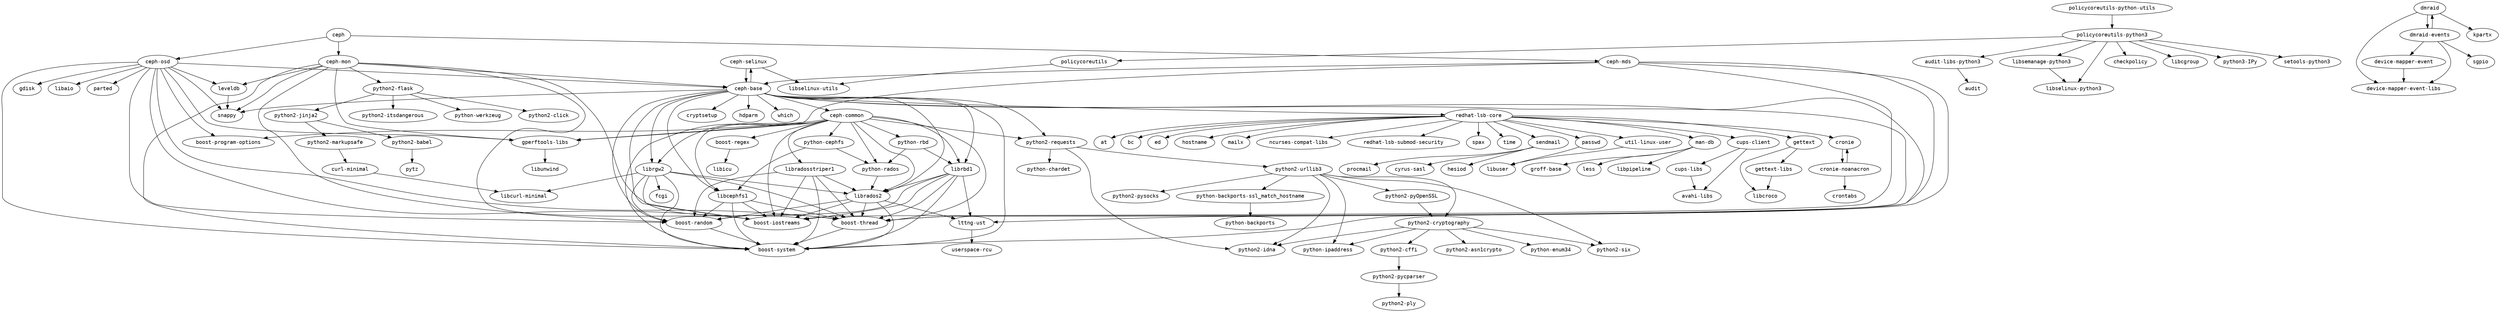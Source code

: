 strict digraph G {
node [fontname=monospace];
  "audit-libs-python3" -> "audit";
  "boost-random" -> "boost-system";
  "boost-regex" -> "libicu";
  "boost-thread" -> "boost-system";
  "ceph-base" -> "boost-iostreams";
  "ceph-base" -> "boost-random";
  "ceph-base" -> "boost-system";
  "ceph-base" -> "boost-thread";
  "ceph-base" -> "ceph-common";
  "ceph-base" -> "ceph-selinux";
  "ceph-base" -> "cryptsetup";
  "ceph-base" -> "hdparm";
  "ceph-base" -> "libcephfs1";
  "ceph-base" -> "librados2";
  "ceph-base" -> "librbd1";
  "ceph-base" -> "librgw2";
  "ceph-base" -> "lttng-ust";
  "ceph-base" -> "python2-requests";
  "ceph-base" -> "redhat-lsb-core";
  "ceph-base" -> "snappy";
  "ceph-base" -> "which";
  "ceph" -> "ceph-mds";
  "ceph" -> "ceph-mon";
  "ceph" -> "ceph-osd";
  "ceph-common" -> "boost-iostreams";
  "ceph-common" -> "boost-program-options";
  "ceph-common" -> "boost-regex";
  "ceph-common" -> "boost-system";
  "ceph-common" -> "boost-thread";
  "ceph-common" -> "gperftools-libs";
  "ceph-common" -> "libcephfs1";
  "ceph-common" -> "librados2";
  "ceph-common" -> "libradosstriper1";
  "ceph-common" -> "librbd1";
  "ceph-common" -> "librgw2";
  "ceph-common" -> "python2-requests";
  "ceph-common" -> "python-cephfs";
  "ceph-common" -> "python-rados";
  "ceph-common" -> "python-rbd";
  "ceph-mds" -> "boost-iostreams";
  "ceph-mds" -> "boost-system";
  "ceph-mds" -> "boost-thread";
  "ceph-mds" -> "ceph-base";
  "ceph-mds" -> "gperftools-libs";
  "ceph-mon" -> "boost-iostreams";
  "ceph-mon" -> "boost-random";
  "ceph-mon" -> "boost-system";
  "ceph-mon" -> "boost-thread";
  "ceph-mon" -> "ceph-base";
  "ceph-mon" -> "gperftools-libs";
  "ceph-mon" -> "leveldb";
  "ceph-mon" -> "python2-flask";
  "ceph-mon" -> "snappy";
  "ceph-osd" -> "boost-iostreams";
  "ceph-osd" -> "boost-program-options";
  "ceph-osd" -> "boost-random";
  "ceph-osd" -> "boost-system";
  "ceph-osd" -> "boost-thread";
  "ceph-osd" -> "ceph-base";
  "ceph-osd" -> "gdisk";
  "ceph-osd" -> "gperftools-libs";
  "ceph-osd" -> "leveldb";
  "ceph-osd" -> "libaio";
  "ceph-osd" -> "parted";
  "ceph-osd" -> "snappy";
  "ceph-selinux" -> "ceph-base";
  "ceph-selinux" -> "libselinux-utils";
  "cronie" -> "cronie-noanacron";
  "cronie-noanacron" -> "cronie";
  "cronie-noanacron" -> "crontabs";
  "cups-client" -> "avahi-libs";
  "cups-client" -> "cups-libs";
  "cups-libs" -> "avahi-libs";
  "curl-minimal" -> "libcurl-minimal";
  "device-mapper-event" -> "device-mapper-event-libs";
  "dmraid" -> "device-mapper-event-libs";
  "dmraid" -> "dmraid-events";
  "dmraid-events" -> "device-mapper-event";
  "dmraid-events" -> "device-mapper-event-libs";
  "dmraid-events" -> "dmraid";
  "dmraid-events" -> "sgpio";
  "dmraid" -> "kpartx";
  "gettext" -> "gettext-libs";
  "gettext" -> "libcroco";
  "gettext-libs" -> "libcroco";
  "gperftools-libs" -> "libunwind";
  "leveldb" -> "snappy";
  "libcephfs1" -> "boost-iostreams";
  "libcephfs1" -> "boost-random";
  "libcephfs1" -> "boost-system";
  "libcephfs1" -> "boost-thread";
  "librados2" -> "boost-iostreams";
  "librados2" -> "boost-random";
  "librados2" -> "boost-system";
  "librados2" -> "boost-thread";
  "librados2" -> "lttng-ust";
  "libradosstriper1" -> "boost-iostreams";
  "libradosstriper1" -> "boost-random";
  "libradosstriper1" -> "boost-system";
  "libradosstriper1" -> "boost-thread";
  "libradosstriper1" -> "librados2";
  "librbd1" -> "boost-iostreams";
  "librbd1" -> "boost-random";
  "librbd1" -> "boost-system";
  "librbd1" -> "boost-thread";
  "librbd1" -> "librados2";
  "librbd1" -> "lttng-ust";
  "librgw2" -> "boost-iostreams";
  "librgw2" -> "boost-random";
  "librgw2" -> "boost-system";
  "librgw2" -> "boost-thread";
  "librgw2" -> "fcgi";
  "librgw2" -> "libcurl-minimal";
  "librgw2" -> "librados2";
  "libsemanage-python3" -> "libselinux-python3";
  "lttng-ust" -> "userspace-rcu";
  "man-db" -> "groff-base";
  "man-db" -> "less";
  "man-db" -> "libpipeline";
  "passwd" -> "libuser";
  "policycoreutils" -> "libselinux-utils";
  "policycoreutils-python3" -> "audit-libs-python3";
  "policycoreutils-python3" -> "checkpolicy";
  "policycoreutils-python3" -> "libcgroup";
  "policycoreutils-python3" -> "libselinux-python3";
  "policycoreutils-python3" -> "libsemanage-python3";
  "policycoreutils-python3" -> "policycoreutils";
  "policycoreutils-python3" -> "python3-IPy";
  "policycoreutils-python3" -> "setools-python3";
  "policycoreutils-python-utils" -> "policycoreutils-python3";
  "python2-babel" -> "pytz";
  "python2-cffi" -> "python2-pycparser";
  "python2-cryptography" -> "python2-asn1crypto";
  "python2-cryptography" -> "python2-cffi";
  "python2-cryptography" -> "python2-idna";
  "python2-cryptography" -> "python2-six";
  "python2-cryptography" -> "python-enum34";
  "python2-cryptography" -> "python-ipaddress";
  "python2-flask" -> "python2-click";
  "python2-flask" -> "python2-itsdangerous";
  "python2-flask" -> "python2-jinja2";
  "python2-flask" -> "python-werkzeug";
  "python2-jinja2" -> "python2-babel";
  "python2-jinja2" -> "python2-markupsafe";
  "python2-markupsafe" -> "curl-minimal";
  "python2-pycparser" -> "python2-ply";
  "python2-pyOpenSSL" -> "python2-cryptography";
  "python2-requests" -> "python2-idna";
  "python2-requests" -> "python2-urllib3";
  "python2-requests" -> "python-chardet";
  "python2-urllib3" -> "python2-cryptography";
  "python2-urllib3" -> "python2-idna";
  "python2-urllib3" -> "python2-pyOpenSSL";
  "python2-urllib3" -> "python2-pysocks";
  "python2-urllib3" -> "python2-six";
  "python2-urllib3" -> "python-backports-ssl_match_hostname";
  "python2-urllib3" -> "python-ipaddress";
  "python-backports-ssl_match_hostname" -> "python-backports";
  "python-cephfs" -> "libcephfs1";
  "python-cephfs" -> "python-rados";
  "python-rados" -> "librados2";
  "python-rbd" -> "librbd1";
  "python-rbd" -> "python-rados";
  "redhat-lsb-core" -> "at";
  "redhat-lsb-core" -> "bc";
  "redhat-lsb-core" -> "cronie";
  "redhat-lsb-core" -> "cups-client";
  "redhat-lsb-core" -> "ed";
  "redhat-lsb-core" -> "gettext";
  "redhat-lsb-core" -> "hostname";
  "redhat-lsb-core" -> "mailx";
  "redhat-lsb-core" -> "man-db";
  "redhat-lsb-core" -> "ncurses-compat-libs";
  "redhat-lsb-core" -> "passwd";
  "redhat-lsb-core" -> "redhat-lsb-submod-security";
  "redhat-lsb-core" -> "sendmail";
  "redhat-lsb-core" -> "spax";
  "redhat-lsb-core" -> "time";
  "redhat-lsb-core" -> "util-linux-user";
  "sendmail" -> "cyrus-sasl";
  "sendmail" -> "hesiod";
  "sendmail" -> "procmail";
  "util-linux-user" -> "libuser";
}

